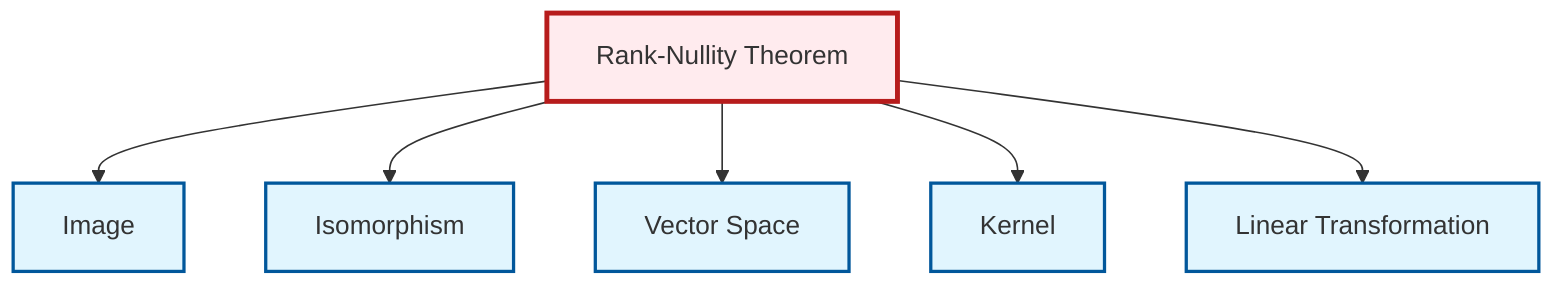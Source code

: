 graph TD
    classDef definition fill:#e1f5fe,stroke:#01579b,stroke-width:2px
    classDef theorem fill:#f3e5f5,stroke:#4a148c,stroke-width:2px
    classDef axiom fill:#fff3e0,stroke:#e65100,stroke-width:2px
    classDef example fill:#e8f5e9,stroke:#1b5e20,stroke-width:2px
    classDef current fill:#ffebee,stroke:#b71c1c,stroke-width:3px
    def-isomorphism["Isomorphism"]:::definition
    def-kernel["Kernel"]:::definition
    thm-rank-nullity["Rank-Nullity Theorem"]:::theorem
    def-vector-space["Vector Space"]:::definition
    def-image["Image"]:::definition
    def-linear-transformation["Linear Transformation"]:::definition
    thm-rank-nullity --> def-image
    thm-rank-nullity --> def-isomorphism
    thm-rank-nullity --> def-vector-space
    thm-rank-nullity --> def-kernel
    thm-rank-nullity --> def-linear-transformation
    class thm-rank-nullity current